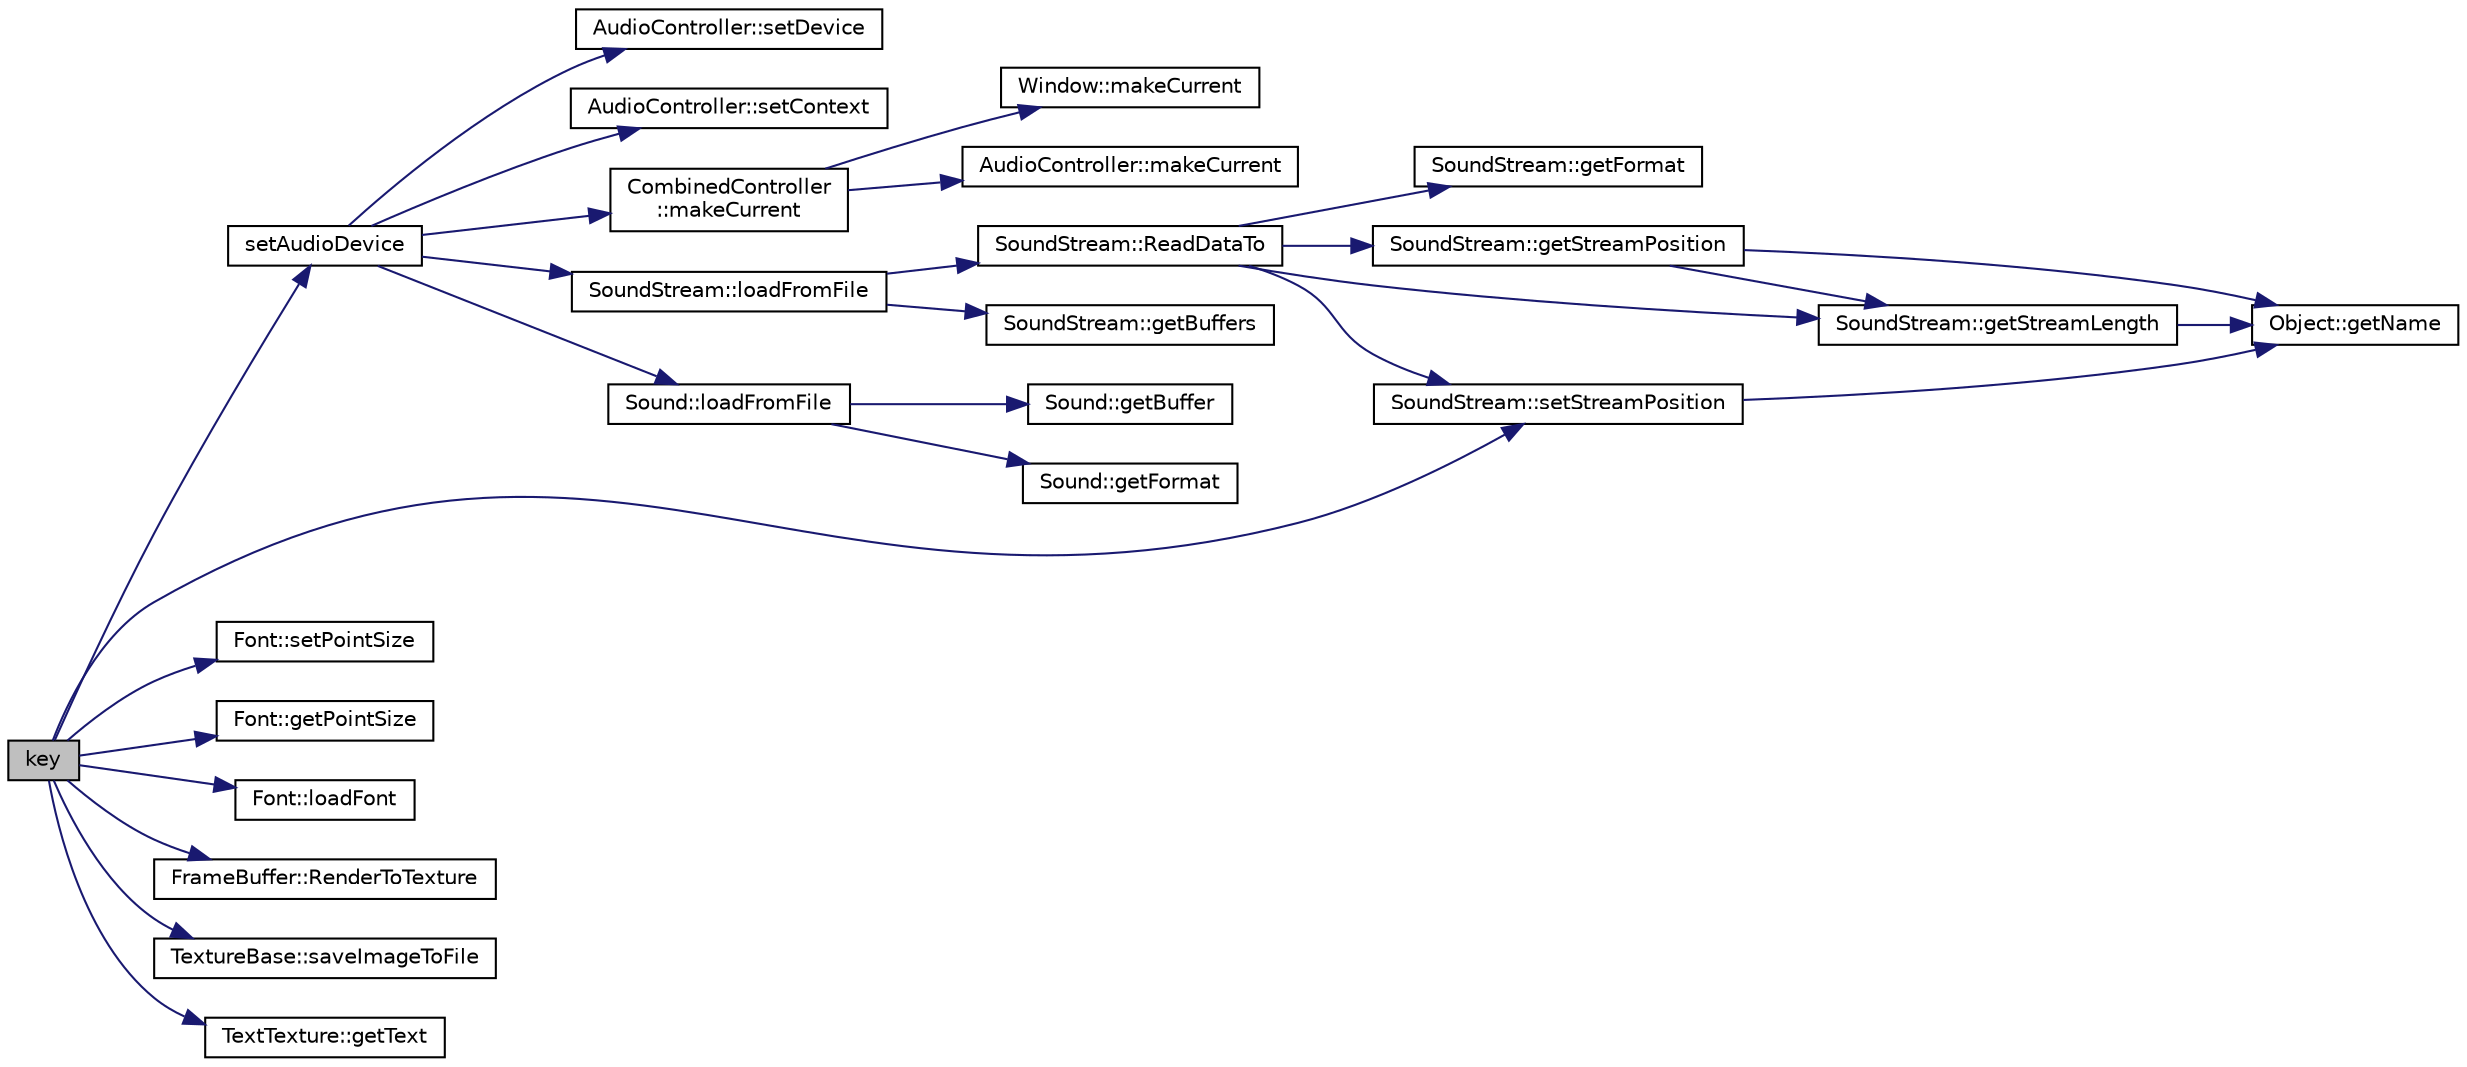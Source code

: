 digraph "key"
{
  edge [fontname="Helvetica",fontsize="10",labelfontname="Helvetica",labelfontsize="10"];
  node [fontname="Helvetica",fontsize="10",shape=record];
  rankdir="LR";
  Node1 [label="key",height=0.2,width=0.4,color="black", fillcolor="grey75", style="filled", fontcolor="black"];
  Node1 -> Node2 [color="midnightblue",fontsize="10",style="solid",fontname="Helvetica"];
  Node2 [label="setAudioDevice",height=0.2,width=0.4,color="black", fillcolor="white", style="filled",URL="$tester_8cpp.html#abf049fd532ad14e9aef227ad3ba503fb"];
  Node2 -> Node3 [color="midnightblue",fontsize="10",style="solid",fontname="Helvetica"];
  Node3 [label="AudioController::setDevice",height=0.2,width=0.4,color="black", fillcolor="white", style="filled",URL="$class_audio_controller.html#a3fe56306846110ced023635aea20c443"];
  Node2 -> Node4 [color="midnightblue",fontsize="10",style="solid",fontname="Helvetica"];
  Node4 [label="AudioController::setContext",height=0.2,width=0.4,color="black", fillcolor="white", style="filled",URL="$class_audio_controller.html#add5522e914ac24666ae1ab9dc207956e"];
  Node2 -> Node5 [color="midnightblue",fontsize="10",style="solid",fontname="Helvetica"];
  Node5 [label="CombinedController\l::makeCurrent",height=0.2,width=0.4,color="black", fillcolor="white", style="filled",URL="$class_combined_controller.html#a0e979bc606e11c58f8b6c91be0a5468d"];
  Node5 -> Node6 [color="midnightblue",fontsize="10",style="solid",fontname="Helvetica"];
  Node6 [label="Window::makeCurrent",height=0.2,width=0.4,color="black", fillcolor="white", style="filled",URL="$class_window.html#a1ebbfc7cd6e34ca3d70257305a97b525"];
  Node5 -> Node7 [color="midnightblue",fontsize="10",style="solid",fontname="Helvetica"];
  Node7 [label="AudioController::makeCurrent",height=0.2,width=0.4,color="black", fillcolor="white", style="filled",URL="$class_audio_controller.html#a20e7a785eee4ef10d075143fb4227d9f"];
  Node2 -> Node8 [color="midnightblue",fontsize="10",style="solid",fontname="Helvetica"];
  Node8 [label="SoundStream::loadFromFile",height=0.2,width=0.4,color="black", fillcolor="white", style="filled",URL="$class_sound_stream.html#a20bac98b056f2c44870f4a439ef27cb4"];
  Node8 -> Node9 [color="midnightblue",fontsize="10",style="solid",fontname="Helvetica"];
  Node9 [label="SoundStream::ReadDataTo",height=0.2,width=0.4,color="black", fillcolor="white", style="filled",URL="$class_sound_stream.html#acec57e48e10143535e12b4b470dacbd5"];
  Node9 -> Node10 [color="midnightblue",fontsize="10",style="solid",fontname="Helvetica"];
  Node10 [label="SoundStream::getFormat",height=0.2,width=0.4,color="black", fillcolor="white", style="filled",URL="$class_sound_stream.html#a0985fd2e6fd516bf890b48b4e97540dd"];
  Node9 -> Node11 [color="midnightblue",fontsize="10",style="solid",fontname="Helvetica"];
  Node11 [label="SoundStream::getStreamPosition",height=0.2,width=0.4,color="black", fillcolor="white", style="filled",URL="$class_sound_stream.html#a4bd02799d4be0b7d61d238851bc58225"];
  Node11 -> Node12 [color="midnightblue",fontsize="10",style="solid",fontname="Helvetica"];
  Node12 [label="Object::getName",height=0.2,width=0.4,color="black", fillcolor="white", style="filled",URL="$class_object.html#a6390f4fca865dc59e3442e9f0fb6bd5e"];
  Node11 -> Node13 [color="midnightblue",fontsize="10",style="solid",fontname="Helvetica"];
  Node13 [label="SoundStream::getStreamLength",height=0.2,width=0.4,color="black", fillcolor="white", style="filled",URL="$class_sound_stream.html#a75d70293c3bb6c53d6f52c52a3a0218d"];
  Node13 -> Node12 [color="midnightblue",fontsize="10",style="solid",fontname="Helvetica"];
  Node9 -> Node13 [color="midnightblue",fontsize="10",style="solid",fontname="Helvetica"];
  Node9 -> Node14 [color="midnightblue",fontsize="10",style="solid",fontname="Helvetica"];
  Node14 [label="SoundStream::setStreamPosition",height=0.2,width=0.4,color="black", fillcolor="white", style="filled",URL="$class_sound_stream.html#aec7ff290dcfdedc089f2131e6f8f8ab5"];
  Node14 -> Node12 [color="midnightblue",fontsize="10",style="solid",fontname="Helvetica"];
  Node8 -> Node15 [color="midnightblue",fontsize="10",style="solid",fontname="Helvetica"];
  Node15 [label="SoundStream::getBuffers",height=0.2,width=0.4,color="black", fillcolor="white", style="filled",URL="$class_sound_stream.html#afd0c2a6435611d9e9057e00b31301c02"];
  Node2 -> Node16 [color="midnightblue",fontsize="10",style="solid",fontname="Helvetica"];
  Node16 [label="Sound::loadFromFile",height=0.2,width=0.4,color="black", fillcolor="white", style="filled",URL="$class_sound.html#ae1d1f5f2c0b2e9c5f40f6aff57009f97"];
  Node16 -> Node17 [color="midnightblue",fontsize="10",style="solid",fontname="Helvetica"];
  Node17 [label="Sound::getBuffer",height=0.2,width=0.4,color="black", fillcolor="white", style="filled",URL="$class_sound.html#aa9fc932cd854b88c2b2cfefaeaf7641e"];
  Node16 -> Node18 [color="midnightblue",fontsize="10",style="solid",fontname="Helvetica"];
  Node18 [label="Sound::getFormat",height=0.2,width=0.4,color="black", fillcolor="white", style="filled",URL="$class_sound.html#a587e541f0db64379919ebe39df0c33d9"];
  Node1 -> Node14 [color="midnightblue",fontsize="10",style="solid",fontname="Helvetica"];
  Node1 -> Node19 [color="midnightblue",fontsize="10",style="solid",fontname="Helvetica"];
  Node19 [label="Font::setPointSize",height=0.2,width=0.4,color="black", fillcolor="white", style="filled",URL="$class_font.html#aa990c33e00417c230173302e0703ad36"];
  Node1 -> Node20 [color="midnightblue",fontsize="10",style="solid",fontname="Helvetica"];
  Node20 [label="Font::getPointSize",height=0.2,width=0.4,color="black", fillcolor="white", style="filled",URL="$class_font.html#ab09b0ba468fb95322bb6e5ab2394bde5"];
  Node1 -> Node21 [color="midnightblue",fontsize="10",style="solid",fontname="Helvetica"];
  Node21 [label="Font::loadFont",height=0.2,width=0.4,color="black", fillcolor="white", style="filled",URL="$class_font.html#a67a7c9dde92249393cbafb1e803611c2"];
  Node1 -> Node22 [color="midnightblue",fontsize="10",style="solid",fontname="Helvetica"];
  Node22 [label="FrameBuffer::RenderToTexture",height=0.2,width=0.4,color="black", fillcolor="white", style="filled",URL="$class_frame_buffer.html#a6610486fdc4f5ddbf35711e478fb6de4"];
  Node1 -> Node23 [color="midnightblue",fontsize="10",style="solid",fontname="Helvetica"];
  Node23 [label="TextureBase::saveImageToFile",height=0.2,width=0.4,color="black", fillcolor="white", style="filled",URL="$class_texture_base.html#a9d017a33fe9d620486c10086bbfd3b09"];
  Node1 -> Node24 [color="midnightblue",fontsize="10",style="solid",fontname="Helvetica"];
  Node24 [label="TextTexture::getText",height=0.2,width=0.4,color="black", fillcolor="white", style="filled",URL="$class_text_texture.html#a45fb63e1bf164480d346cc58ecab4738"];
}
